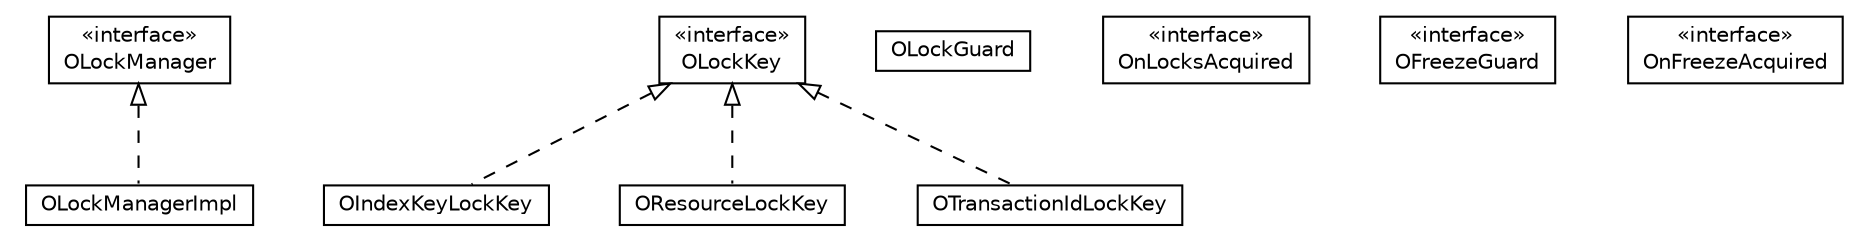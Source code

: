 #!/usr/local/bin/dot
#
# Class diagram 
# Generated by UMLGraph version R5_6-24-gf6e263 (http://www.umlgraph.org/)
#

digraph G {
	edge [fontname="Helvetica",fontsize=10,labelfontname="Helvetica",labelfontsize=10];
	node [fontname="Helvetica",fontsize=10,shape=plaintext];
	nodesep=0.25;
	ranksep=0.5;
	// com.orientechnologies.orient.server.distributed.impl.lock.OLockManager
	c717349 [label=<<table title="com.orientechnologies.orient.server.distributed.impl.lock.OLockManager" border="0" cellborder="1" cellspacing="0" cellpadding="2" port="p" href="./OLockManager.html">
		<tr><td><table border="0" cellspacing="0" cellpadding="1">
<tr><td align="center" balign="center"> &#171;interface&#187; </td></tr>
<tr><td align="center" balign="center"> OLockManager </td></tr>
		</table></td></tr>
		</table>>, URL="./OLockManager.html", fontname="Helvetica", fontcolor="black", fontsize=10.0];
	// com.orientechnologies.orient.server.distributed.impl.lock.OIndexKeyLockKey
	c717350 [label=<<table title="com.orientechnologies.orient.server.distributed.impl.lock.OIndexKeyLockKey" border="0" cellborder="1" cellspacing="0" cellpadding="2" port="p" href="./OIndexKeyLockKey.html">
		<tr><td><table border="0" cellspacing="0" cellpadding="1">
<tr><td align="center" balign="center"> OIndexKeyLockKey </td></tr>
		</table></td></tr>
		</table>>, URL="./OIndexKeyLockKey.html", fontname="Helvetica", fontcolor="black", fontsize=10.0];
	// com.orientechnologies.orient.server.distributed.impl.lock.OLockGuard
	c717351 [label=<<table title="com.orientechnologies.orient.server.distributed.impl.lock.OLockGuard" border="0" cellborder="1" cellspacing="0" cellpadding="2" port="p" href="./OLockGuard.html">
		<tr><td><table border="0" cellspacing="0" cellpadding="1">
<tr><td align="center" balign="center"> OLockGuard </td></tr>
		</table></td></tr>
		</table>>, URL="./OLockGuard.html", fontname="Helvetica", fontcolor="black", fontsize=10.0];
	// com.orientechnologies.orient.server.distributed.impl.lock.OResourceLockKey
	c717352 [label=<<table title="com.orientechnologies.orient.server.distributed.impl.lock.OResourceLockKey" border="0" cellborder="1" cellspacing="0" cellpadding="2" port="p" href="./OResourceLockKey.html">
		<tr><td><table border="0" cellspacing="0" cellpadding="1">
<tr><td align="center" balign="center"> OResourceLockKey </td></tr>
		</table></td></tr>
		</table>>, URL="./OResourceLockKey.html", fontname="Helvetica", fontcolor="black", fontsize=10.0];
	// com.orientechnologies.orient.server.distributed.impl.lock.OnLocksAcquired
	c717353 [label=<<table title="com.orientechnologies.orient.server.distributed.impl.lock.OnLocksAcquired" border="0" cellborder="1" cellspacing="0" cellpadding="2" port="p" href="./OnLocksAcquired.html">
		<tr><td><table border="0" cellspacing="0" cellpadding="1">
<tr><td align="center" balign="center"> &#171;interface&#187; </td></tr>
<tr><td align="center" balign="center"> OnLocksAcquired </td></tr>
		</table></td></tr>
		</table>>, URL="./OnLocksAcquired.html", fontname="Helvetica", fontcolor="black", fontsize=10.0];
	// com.orientechnologies.orient.server.distributed.impl.lock.OLockManagerImpl
	c717354 [label=<<table title="com.orientechnologies.orient.server.distributed.impl.lock.OLockManagerImpl" border="0" cellborder="1" cellspacing="0" cellpadding="2" port="p" href="./OLockManagerImpl.html">
		<tr><td><table border="0" cellspacing="0" cellpadding="1">
<tr><td align="center" balign="center"> OLockManagerImpl </td></tr>
		</table></td></tr>
		</table>>, URL="./OLockManagerImpl.html", fontname="Helvetica", fontcolor="black", fontsize=10.0];
	// com.orientechnologies.orient.server.distributed.impl.lock.OFreezeGuard
	c717355 [label=<<table title="com.orientechnologies.orient.server.distributed.impl.lock.OFreezeGuard" border="0" cellborder="1" cellspacing="0" cellpadding="2" port="p" href="./OFreezeGuard.html">
		<tr><td><table border="0" cellspacing="0" cellpadding="1">
<tr><td align="center" balign="center"> &#171;interface&#187; </td></tr>
<tr><td align="center" balign="center"> OFreezeGuard </td></tr>
		</table></td></tr>
		</table>>, URL="./OFreezeGuard.html", fontname="Helvetica", fontcolor="black", fontsize=10.0];
	// com.orientechnologies.orient.server.distributed.impl.lock.OnFreezeAcquired
	c717356 [label=<<table title="com.orientechnologies.orient.server.distributed.impl.lock.OnFreezeAcquired" border="0" cellborder="1" cellspacing="0" cellpadding="2" port="p" href="./OnFreezeAcquired.html">
		<tr><td><table border="0" cellspacing="0" cellpadding="1">
<tr><td align="center" balign="center"> &#171;interface&#187; </td></tr>
<tr><td align="center" balign="center"> OnFreezeAcquired </td></tr>
		</table></td></tr>
		</table>>, URL="./OnFreezeAcquired.html", fontname="Helvetica", fontcolor="black", fontsize=10.0];
	// com.orientechnologies.orient.server.distributed.impl.lock.OTransactionIdLockKey
	c717357 [label=<<table title="com.orientechnologies.orient.server.distributed.impl.lock.OTransactionIdLockKey" border="0" cellborder="1" cellspacing="0" cellpadding="2" port="p" href="./OTransactionIdLockKey.html">
		<tr><td><table border="0" cellspacing="0" cellpadding="1">
<tr><td align="center" balign="center"> OTransactionIdLockKey </td></tr>
		</table></td></tr>
		</table>>, URL="./OTransactionIdLockKey.html", fontname="Helvetica", fontcolor="black", fontsize=10.0];
	// com.orientechnologies.orient.server.distributed.impl.lock.OLockKey
	c717358 [label=<<table title="com.orientechnologies.orient.server.distributed.impl.lock.OLockKey" border="0" cellborder="1" cellspacing="0" cellpadding="2" port="p" href="./OLockKey.html">
		<tr><td><table border="0" cellspacing="0" cellpadding="1">
<tr><td align="center" balign="center"> &#171;interface&#187; </td></tr>
<tr><td align="center" balign="center"> OLockKey </td></tr>
		</table></td></tr>
		</table>>, URL="./OLockKey.html", fontname="Helvetica", fontcolor="black", fontsize=10.0];
	//com.orientechnologies.orient.server.distributed.impl.lock.OIndexKeyLockKey implements com.orientechnologies.orient.server.distributed.impl.lock.OLockKey
	c717358:p -> c717350:p [dir=back,arrowtail=empty,style=dashed];
	//com.orientechnologies.orient.server.distributed.impl.lock.OResourceLockKey implements com.orientechnologies.orient.server.distributed.impl.lock.OLockKey
	c717358:p -> c717352:p [dir=back,arrowtail=empty,style=dashed];
	//com.orientechnologies.orient.server.distributed.impl.lock.OLockManagerImpl implements com.orientechnologies.orient.server.distributed.impl.lock.OLockManager
	c717349:p -> c717354:p [dir=back,arrowtail=empty,style=dashed];
	//com.orientechnologies.orient.server.distributed.impl.lock.OTransactionIdLockKey implements com.orientechnologies.orient.server.distributed.impl.lock.OLockKey
	c717358:p -> c717357:p [dir=back,arrowtail=empty,style=dashed];
}

